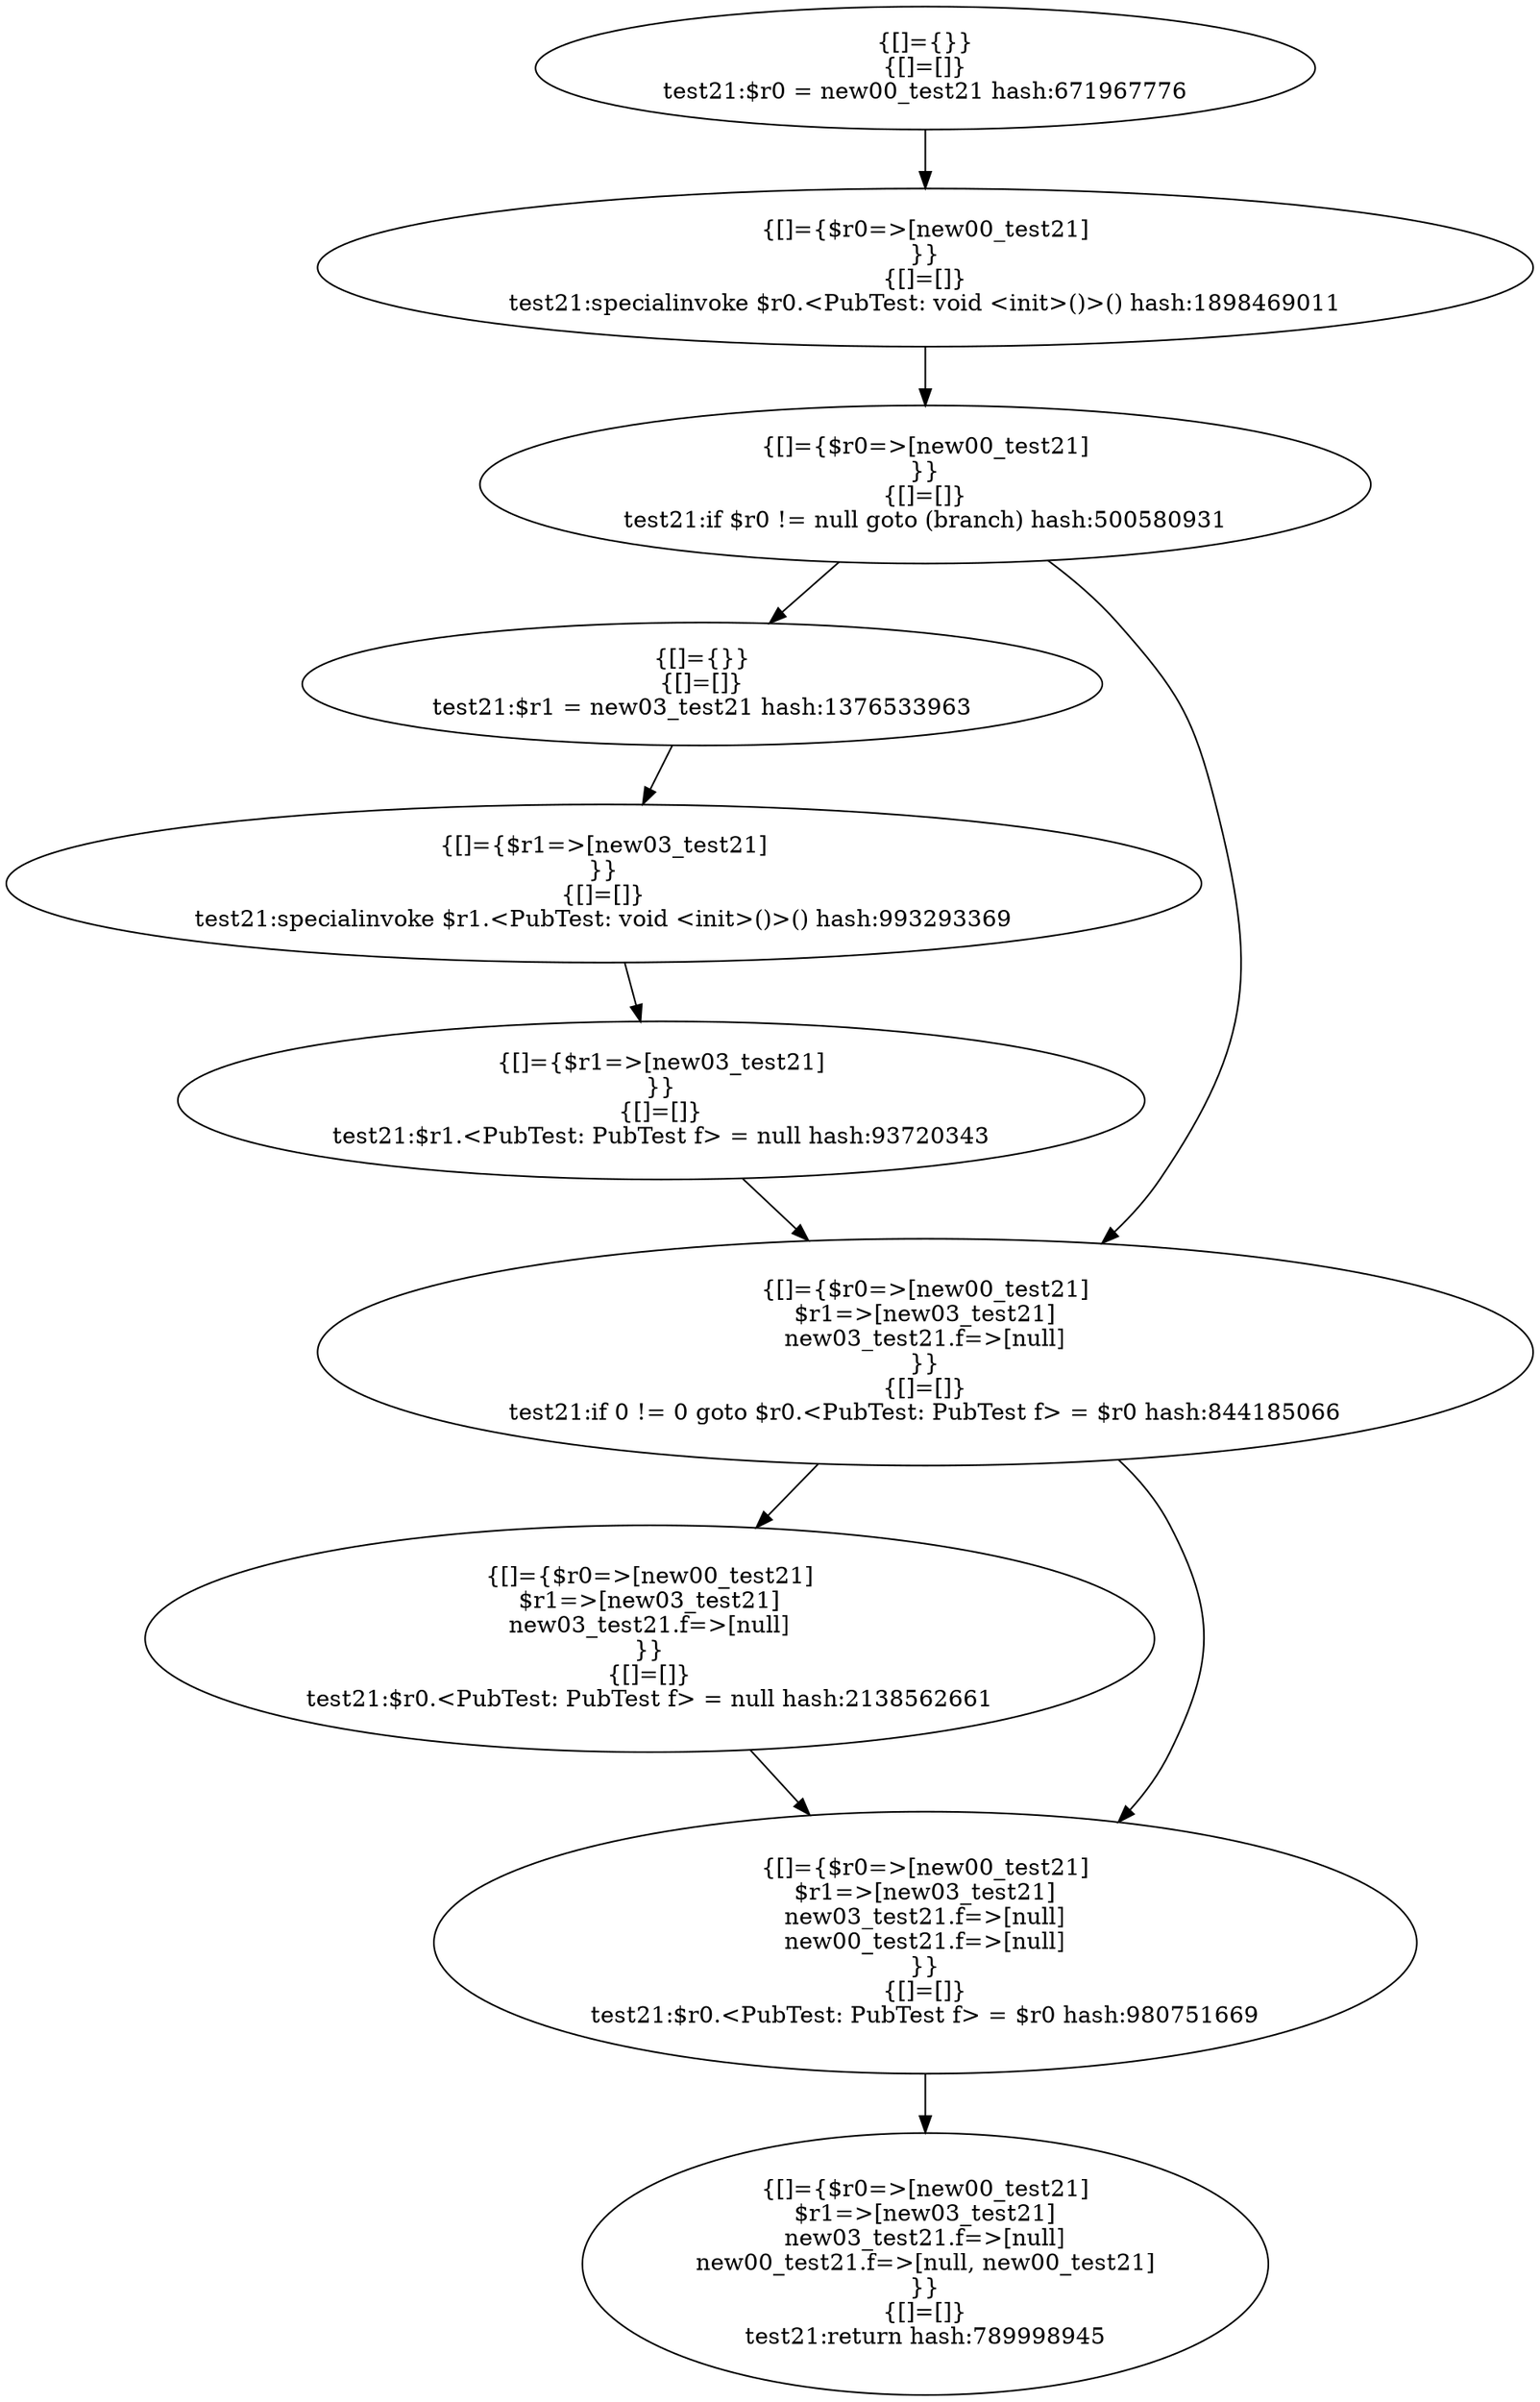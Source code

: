 digraph "./target1-pub/PubTest.test21" {
    "{[]={}}
{[]=[]}
test21:$r0 = new00_test21 hash:671967776";
    "{[]={$r0=>[new00_test21]
}}
{[]=[]}
test21:specialinvoke $r0.<PubTest: void <init>()>() hash:1898469011";
    "{[]={$r0=>[new00_test21]
}}
{[]=[]}
test21:if $r0 != null goto (branch) hash:500580931";
    "{[]={}}
{[]=[]}
test21:$r1 = new03_test21 hash:1376533963";
    "{[]={$r1=>[new03_test21]
}}
{[]=[]}
test21:specialinvoke $r1.<PubTest: void <init>()>() hash:993293369";
    "{[]={$r1=>[new03_test21]
}}
{[]=[]}
test21:$r1.<PubTest: PubTest f> = null hash:93720343";
    "{[]={$r0=>[new00_test21]
$r1=>[new03_test21]
new03_test21.f=>[null]
}}
{[]=[]}
test21:if 0 != 0 goto $r0.<PubTest: PubTest f> = $r0 hash:844185066";
    "{[]={$r0=>[new00_test21]
$r1=>[new03_test21]
new03_test21.f=>[null]
}}
{[]=[]}
test21:$r0.<PubTest: PubTest f> = null hash:2138562661";
    "{[]={$r0=>[new00_test21]
$r1=>[new03_test21]
new03_test21.f=>[null]
new00_test21.f=>[null]
}}
{[]=[]}
test21:$r0.<PubTest: PubTest f> = $r0 hash:980751669";
    "{[]={$r0=>[new00_test21]
$r1=>[new03_test21]
new03_test21.f=>[null]
new00_test21.f=>[null, new00_test21]
}}
{[]=[]}
test21:return hash:789998945";
    "{[]={}}
{[]=[]}
test21:$r0 = new00_test21 hash:671967776"->"{[]={$r0=>[new00_test21]
}}
{[]=[]}
test21:specialinvoke $r0.<PubTest: void <init>()>() hash:1898469011";
    "{[]={$r0=>[new00_test21]
}}
{[]=[]}
test21:specialinvoke $r0.<PubTest: void <init>()>() hash:1898469011"->"{[]={$r0=>[new00_test21]
}}
{[]=[]}
test21:if $r0 != null goto (branch) hash:500580931";
    "{[]={$r0=>[new00_test21]
}}
{[]=[]}
test21:if $r0 != null goto (branch) hash:500580931"->"{[]={}}
{[]=[]}
test21:$r1 = new03_test21 hash:1376533963";
    "{[]={$r0=>[new00_test21]
}}
{[]=[]}
test21:if $r0 != null goto (branch) hash:500580931"->"{[]={$r0=>[new00_test21]
$r1=>[new03_test21]
new03_test21.f=>[null]
}}
{[]=[]}
test21:if 0 != 0 goto $r0.<PubTest: PubTest f> = $r0 hash:844185066";
    "{[]={}}
{[]=[]}
test21:$r1 = new03_test21 hash:1376533963"->"{[]={$r1=>[new03_test21]
}}
{[]=[]}
test21:specialinvoke $r1.<PubTest: void <init>()>() hash:993293369";
    "{[]={$r1=>[new03_test21]
}}
{[]=[]}
test21:specialinvoke $r1.<PubTest: void <init>()>() hash:993293369"->"{[]={$r1=>[new03_test21]
}}
{[]=[]}
test21:$r1.<PubTest: PubTest f> = null hash:93720343";
    "{[]={$r1=>[new03_test21]
}}
{[]=[]}
test21:$r1.<PubTest: PubTest f> = null hash:93720343"->"{[]={$r0=>[new00_test21]
$r1=>[new03_test21]
new03_test21.f=>[null]
}}
{[]=[]}
test21:if 0 != 0 goto $r0.<PubTest: PubTest f> = $r0 hash:844185066";
    "{[]={$r0=>[new00_test21]
$r1=>[new03_test21]
new03_test21.f=>[null]
}}
{[]=[]}
test21:if 0 != 0 goto $r0.<PubTest: PubTest f> = $r0 hash:844185066"->"{[]={$r0=>[new00_test21]
$r1=>[new03_test21]
new03_test21.f=>[null]
}}
{[]=[]}
test21:$r0.<PubTest: PubTest f> = null hash:2138562661";
    "{[]={$r0=>[new00_test21]
$r1=>[new03_test21]
new03_test21.f=>[null]
}}
{[]=[]}
test21:if 0 != 0 goto $r0.<PubTest: PubTest f> = $r0 hash:844185066"->"{[]={$r0=>[new00_test21]
$r1=>[new03_test21]
new03_test21.f=>[null]
new00_test21.f=>[null]
}}
{[]=[]}
test21:$r0.<PubTest: PubTest f> = $r0 hash:980751669";
    "{[]={$r0=>[new00_test21]
$r1=>[new03_test21]
new03_test21.f=>[null]
}}
{[]=[]}
test21:$r0.<PubTest: PubTest f> = null hash:2138562661"->"{[]={$r0=>[new00_test21]
$r1=>[new03_test21]
new03_test21.f=>[null]
new00_test21.f=>[null]
}}
{[]=[]}
test21:$r0.<PubTest: PubTest f> = $r0 hash:980751669";
    "{[]={$r0=>[new00_test21]
$r1=>[new03_test21]
new03_test21.f=>[null]
new00_test21.f=>[null]
}}
{[]=[]}
test21:$r0.<PubTest: PubTest f> = $r0 hash:980751669"->"{[]={$r0=>[new00_test21]
$r1=>[new03_test21]
new03_test21.f=>[null]
new00_test21.f=>[null, new00_test21]
}}
{[]=[]}
test21:return hash:789998945";
}
